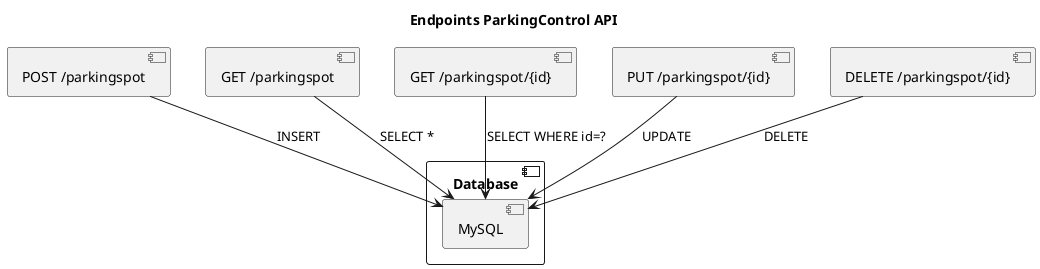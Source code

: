 @startuml Endpoints da API
title Endpoints ParkingControl API

[POST /parkingspot] as post
[GET /parkingspot] as getAll
[GET /parkingspot/{id}] as getById
[PUT /parkingspot/{id}] as update
[DELETE /parkingspot/{id}] as delete

component "Database" {
  [MySQL]
}

post --> MySQL : INSERT
getAll --> MySQL : SELECT *
getById --> MySQL : SELECT WHERE id=?
update --> MySQL : UPDATE
delete --> MySQL : DELETE

@enduml